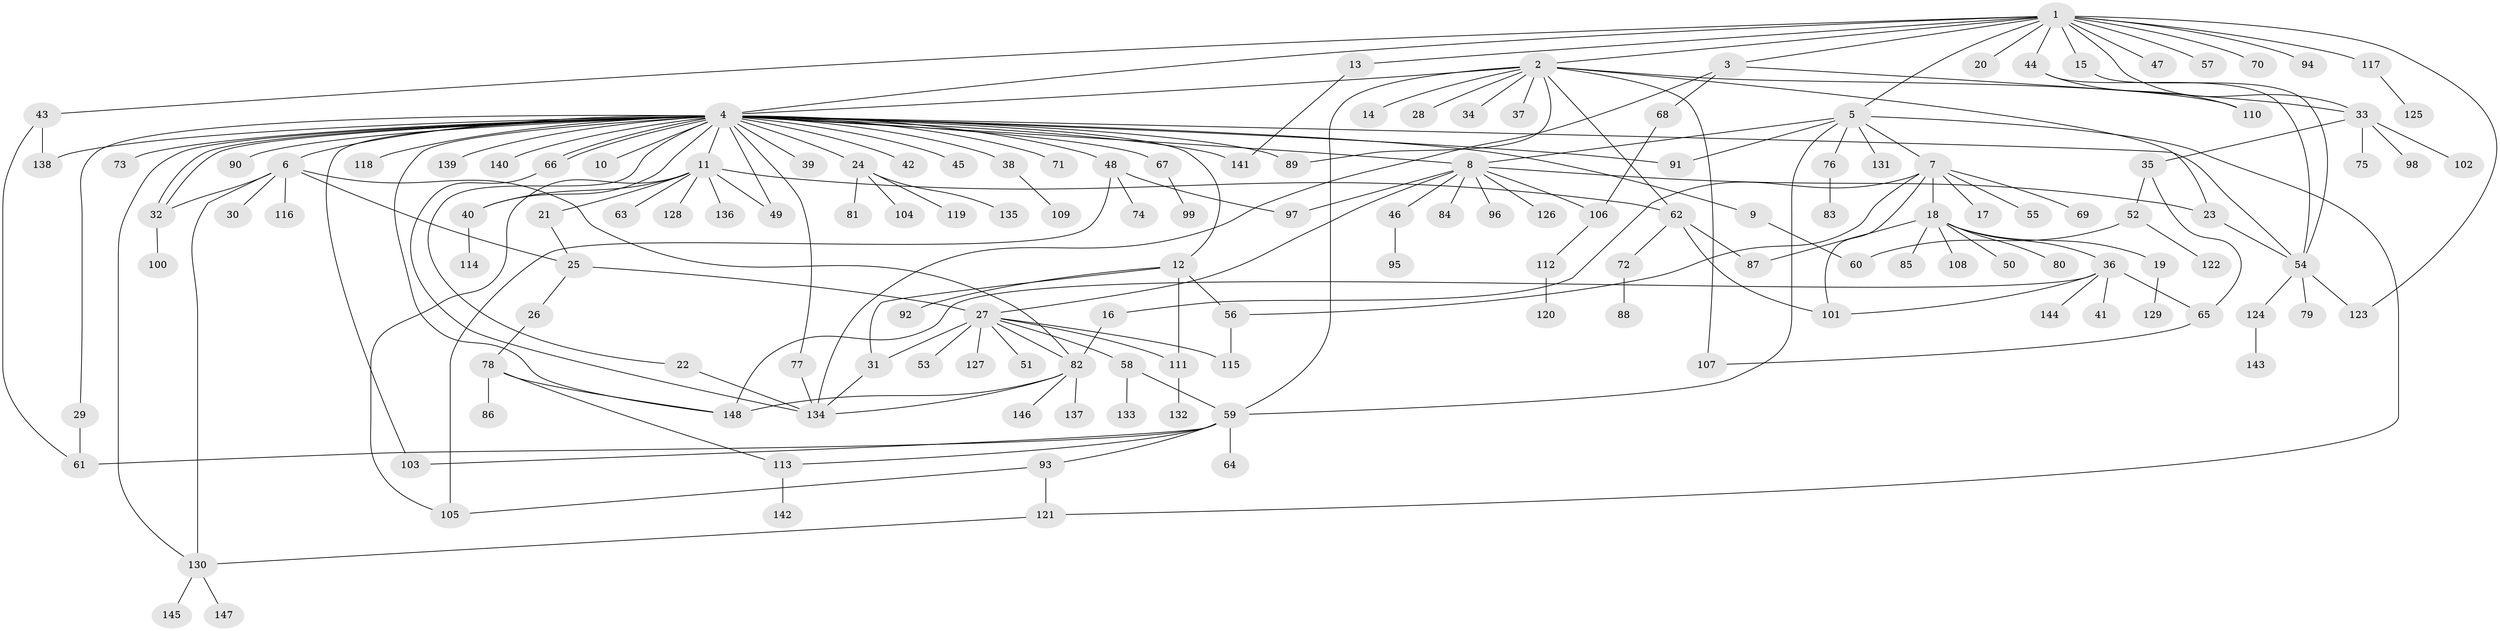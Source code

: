 // Generated by graph-tools (version 1.1) at 2025/11/02/27/25 16:11:09]
// undirected, 148 vertices, 201 edges
graph export_dot {
graph [start="1"]
  node [color=gray90,style=filled];
  1;
  2;
  3;
  4;
  5;
  6;
  7;
  8;
  9;
  10;
  11;
  12;
  13;
  14;
  15;
  16;
  17;
  18;
  19;
  20;
  21;
  22;
  23;
  24;
  25;
  26;
  27;
  28;
  29;
  30;
  31;
  32;
  33;
  34;
  35;
  36;
  37;
  38;
  39;
  40;
  41;
  42;
  43;
  44;
  45;
  46;
  47;
  48;
  49;
  50;
  51;
  52;
  53;
  54;
  55;
  56;
  57;
  58;
  59;
  60;
  61;
  62;
  63;
  64;
  65;
  66;
  67;
  68;
  69;
  70;
  71;
  72;
  73;
  74;
  75;
  76;
  77;
  78;
  79;
  80;
  81;
  82;
  83;
  84;
  85;
  86;
  87;
  88;
  89;
  90;
  91;
  92;
  93;
  94;
  95;
  96;
  97;
  98;
  99;
  100;
  101;
  102;
  103;
  104;
  105;
  106;
  107;
  108;
  109;
  110;
  111;
  112;
  113;
  114;
  115;
  116;
  117;
  118;
  119;
  120;
  121;
  122;
  123;
  124;
  125;
  126;
  127;
  128;
  129;
  130;
  131;
  132;
  133;
  134;
  135;
  136;
  137;
  138;
  139;
  140;
  141;
  142;
  143;
  144;
  145;
  146;
  147;
  148;
  1 -- 2;
  1 -- 3;
  1 -- 4;
  1 -- 5;
  1 -- 13;
  1 -- 15;
  1 -- 20;
  1 -- 33;
  1 -- 43;
  1 -- 44;
  1 -- 47;
  1 -- 57;
  1 -- 70;
  1 -- 94;
  1 -- 117;
  1 -- 123;
  2 -- 4;
  2 -- 14;
  2 -- 23;
  2 -- 28;
  2 -- 34;
  2 -- 37;
  2 -- 59;
  2 -- 62;
  2 -- 89;
  2 -- 107;
  2 -- 110;
  3 -- 33;
  3 -- 68;
  3 -- 134;
  4 -- 6;
  4 -- 8;
  4 -- 9;
  4 -- 10;
  4 -- 11;
  4 -- 12;
  4 -- 22;
  4 -- 24;
  4 -- 29;
  4 -- 32;
  4 -- 32;
  4 -- 38;
  4 -- 39;
  4 -- 40;
  4 -- 42;
  4 -- 45;
  4 -- 48;
  4 -- 49;
  4 -- 54;
  4 -- 66;
  4 -- 66;
  4 -- 67;
  4 -- 71;
  4 -- 73;
  4 -- 77;
  4 -- 89;
  4 -- 90;
  4 -- 91;
  4 -- 103;
  4 -- 118;
  4 -- 130;
  4 -- 138;
  4 -- 139;
  4 -- 140;
  4 -- 141;
  4 -- 148;
  5 -- 7;
  5 -- 8;
  5 -- 59;
  5 -- 76;
  5 -- 91;
  5 -- 121;
  5 -- 131;
  6 -- 25;
  6 -- 30;
  6 -- 32;
  6 -- 82;
  6 -- 116;
  6 -- 130;
  7 -- 16;
  7 -- 17;
  7 -- 18;
  7 -- 55;
  7 -- 56;
  7 -- 69;
  7 -- 101;
  8 -- 23;
  8 -- 27;
  8 -- 46;
  8 -- 84;
  8 -- 96;
  8 -- 97;
  8 -- 106;
  8 -- 126;
  9 -- 60;
  11 -- 21;
  11 -- 40;
  11 -- 49;
  11 -- 62;
  11 -- 63;
  11 -- 105;
  11 -- 128;
  11 -- 136;
  12 -- 31;
  12 -- 56;
  12 -- 92;
  12 -- 111;
  13 -- 141;
  15 -- 54;
  16 -- 82;
  18 -- 19;
  18 -- 36;
  18 -- 50;
  18 -- 80;
  18 -- 85;
  18 -- 87;
  18 -- 108;
  19 -- 129;
  21 -- 25;
  22 -- 134;
  23 -- 54;
  24 -- 81;
  24 -- 104;
  24 -- 119;
  24 -- 135;
  25 -- 26;
  25 -- 27;
  26 -- 78;
  27 -- 31;
  27 -- 51;
  27 -- 53;
  27 -- 58;
  27 -- 82;
  27 -- 111;
  27 -- 115;
  27 -- 127;
  29 -- 61;
  31 -- 134;
  32 -- 100;
  33 -- 35;
  33 -- 75;
  33 -- 98;
  33 -- 102;
  35 -- 52;
  35 -- 65;
  36 -- 41;
  36 -- 65;
  36 -- 101;
  36 -- 144;
  36 -- 148;
  38 -- 109;
  40 -- 114;
  43 -- 61;
  43 -- 138;
  44 -- 54;
  44 -- 110;
  46 -- 95;
  48 -- 74;
  48 -- 97;
  48 -- 105;
  52 -- 60;
  52 -- 122;
  54 -- 79;
  54 -- 123;
  54 -- 124;
  56 -- 115;
  58 -- 59;
  58 -- 133;
  59 -- 61;
  59 -- 64;
  59 -- 93;
  59 -- 103;
  59 -- 113;
  62 -- 72;
  62 -- 87;
  62 -- 101;
  65 -- 107;
  66 -- 134;
  67 -- 99;
  68 -- 106;
  72 -- 88;
  76 -- 83;
  77 -- 134;
  78 -- 86;
  78 -- 113;
  78 -- 148;
  82 -- 134;
  82 -- 137;
  82 -- 146;
  82 -- 148;
  93 -- 105;
  93 -- 121;
  106 -- 112;
  111 -- 132;
  112 -- 120;
  113 -- 142;
  117 -- 125;
  121 -- 130;
  124 -- 143;
  130 -- 145;
  130 -- 147;
}
